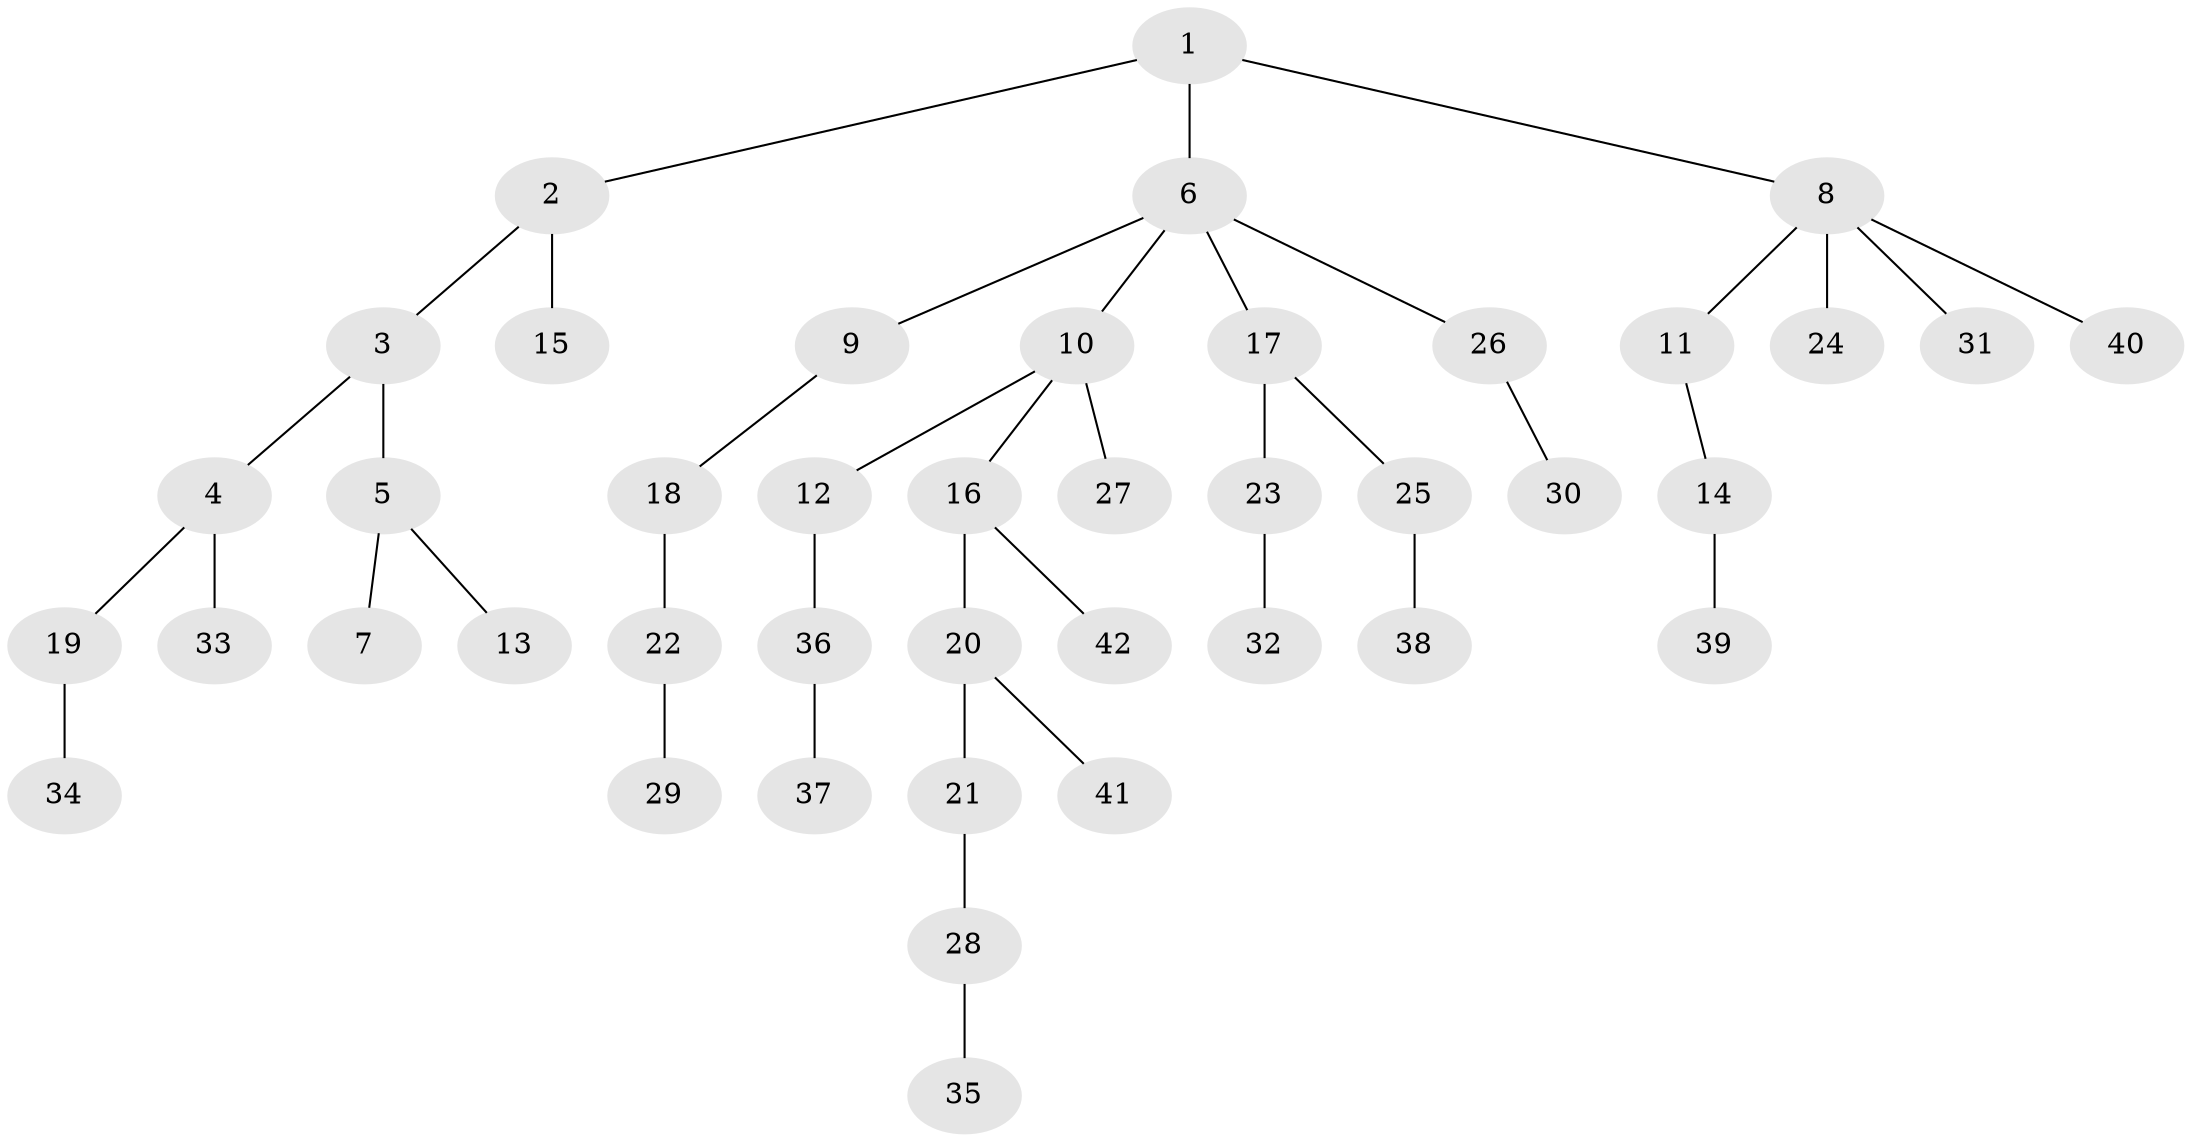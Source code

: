 // original degree distribution, {8: 0.012048192771084338, 5: 0.012048192771084338, 6: 0.03614457831325301, 4: 0.060240963855421686, 1: 0.5180722891566265, 3: 0.12048192771084337, 2: 0.24096385542168675}
// Generated by graph-tools (version 1.1) at 2025/36/03/09/25 02:36:56]
// undirected, 42 vertices, 41 edges
graph export_dot {
graph [start="1"]
  node [color=gray90,style=filled];
  1;
  2;
  3;
  4;
  5;
  6;
  7;
  8;
  9;
  10;
  11;
  12;
  13;
  14;
  15;
  16;
  17;
  18;
  19;
  20;
  21;
  22;
  23;
  24;
  25;
  26;
  27;
  28;
  29;
  30;
  31;
  32;
  33;
  34;
  35;
  36;
  37;
  38;
  39;
  40;
  41;
  42;
  1 -- 2 [weight=1.0];
  1 -- 6 [weight=4.0];
  1 -- 8 [weight=1.0];
  2 -- 3 [weight=1.0];
  2 -- 15 [weight=1.0];
  3 -- 4 [weight=1.0];
  3 -- 5 [weight=3.0];
  4 -- 19 [weight=1.0];
  4 -- 33 [weight=1.0];
  5 -- 7 [weight=1.0];
  5 -- 13 [weight=1.0];
  6 -- 9 [weight=1.0];
  6 -- 10 [weight=1.0];
  6 -- 17 [weight=1.0];
  6 -- 26 [weight=1.0];
  8 -- 11 [weight=1.0];
  8 -- 24 [weight=1.0];
  8 -- 31 [weight=1.0];
  8 -- 40 [weight=1.0];
  9 -- 18 [weight=1.0];
  10 -- 12 [weight=1.0];
  10 -- 16 [weight=1.0];
  10 -- 27 [weight=1.0];
  11 -- 14 [weight=1.0];
  12 -- 36 [weight=1.0];
  14 -- 39 [weight=1.0];
  16 -- 20 [weight=1.0];
  16 -- 42 [weight=1.0];
  17 -- 23 [weight=1.0];
  17 -- 25 [weight=1.0];
  18 -- 22 [weight=1.0];
  19 -- 34 [weight=1.0];
  20 -- 21 [weight=1.0];
  20 -- 41 [weight=1.0];
  21 -- 28 [weight=1.0];
  22 -- 29 [weight=1.0];
  23 -- 32 [weight=1.0];
  25 -- 38 [weight=1.0];
  26 -- 30 [weight=1.0];
  28 -- 35 [weight=1.0];
  36 -- 37 [weight=1.0];
}
